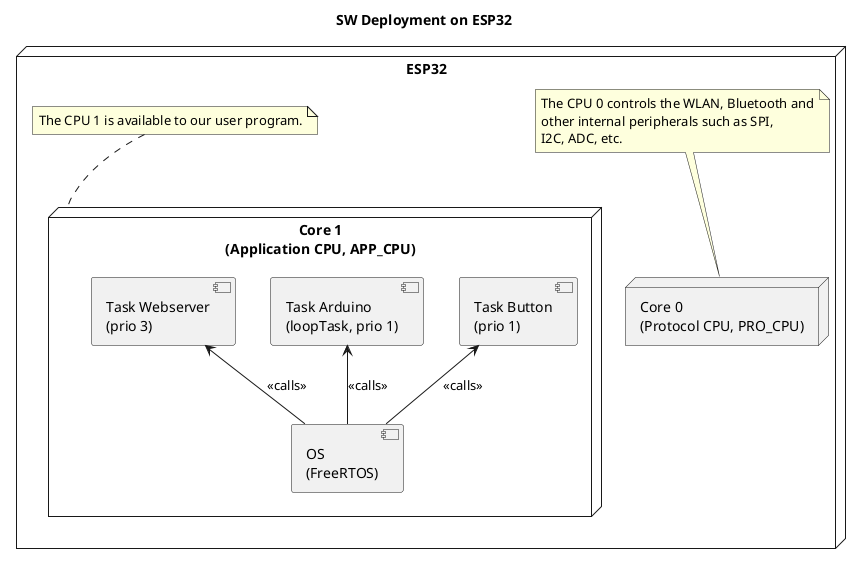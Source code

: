 @startuml

title SW Deployment on ESP32

node "ESP32" {

    node "Core 0\n(Protocol CPU, PRO_CPU)" as proCpu{
    }
    
    node "Core 1\n(Application CPU, APP_CPU)" as appCpu {
    
        component "Task Button\n(prio 1)" as taskButton
        component "Task Arduino\n(loopTask, prio 1)" as taskArduino
        component "Task Webserver\n(prio 3)" as taskWebServer
        component "OS\n(FreeRTOS)" as os
    
        taskArduino <-- os: <<calls>>
        taskButton <-- os: <<calls>>
        taskWebServer <-- os: <<calls>>
    }

    note top of proCpu
        The CPU 0 controls the WLAN, Bluetooth and
        other internal peripherals such as SPI,
        I2C, ADC, etc.
    end note

    note top of appCpu
        The CPU 1 is available to our user program.
    end note
}

@enduml